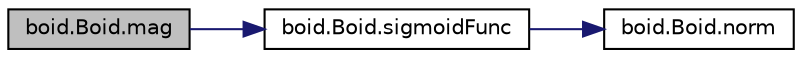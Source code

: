 digraph "boid.Boid.mag"
{
  edge [fontname="Helvetica",fontsize="10",labelfontname="Helvetica",labelfontsize="10"];
  node [fontname="Helvetica",fontsize="10",shape=record];
  rankdir="LR";
  Node1 [label="boid.Boid.mag",height=0.2,width=0.4,color="black", fillcolor="grey75", style="filled" fontcolor="black"];
  Node1 -> Node2 [color="midnightblue",fontsize="10",style="solid",fontname="Helvetica"];
  Node2 [label="boid.Boid.sigmoidFunc",height=0.2,width=0.4,color="black", fillcolor="white", style="filled",URL="$classboid_1_1Boid.html#a492a0ad33a962b15ed94789d59f3b08a",tooltip="Defines a sigmoidal curve used for goal attraction and for boid repulsion. "];
  Node2 -> Node3 [color="midnightblue",fontsize="10",style="solid",fontname="Helvetica"];
  Node3 [label="boid.Boid.norm",height=0.2,width=0.4,color="black", fillcolor="white", style="filled",URL="$classboid_1_1Boid.html#a576c57d100aa5743d610de30bf1a2b2c",tooltip="Gets the distance between two points. "];
}
